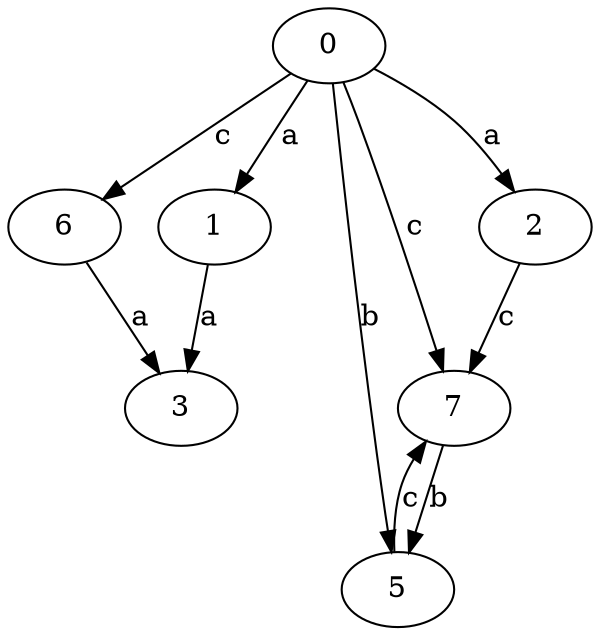 strict digraph  {
1;
0;
2;
3;
5;
6;
7;
1 -> 3  [label=a];
0 -> 1  [label=a];
0 -> 2  [label=a];
0 -> 5  [label=b];
0 -> 6  [label=c];
0 -> 7  [label=c];
2 -> 7  [label=c];
5 -> 7  [label=c];
6 -> 3  [label=a];
7 -> 5  [label=b];
}
